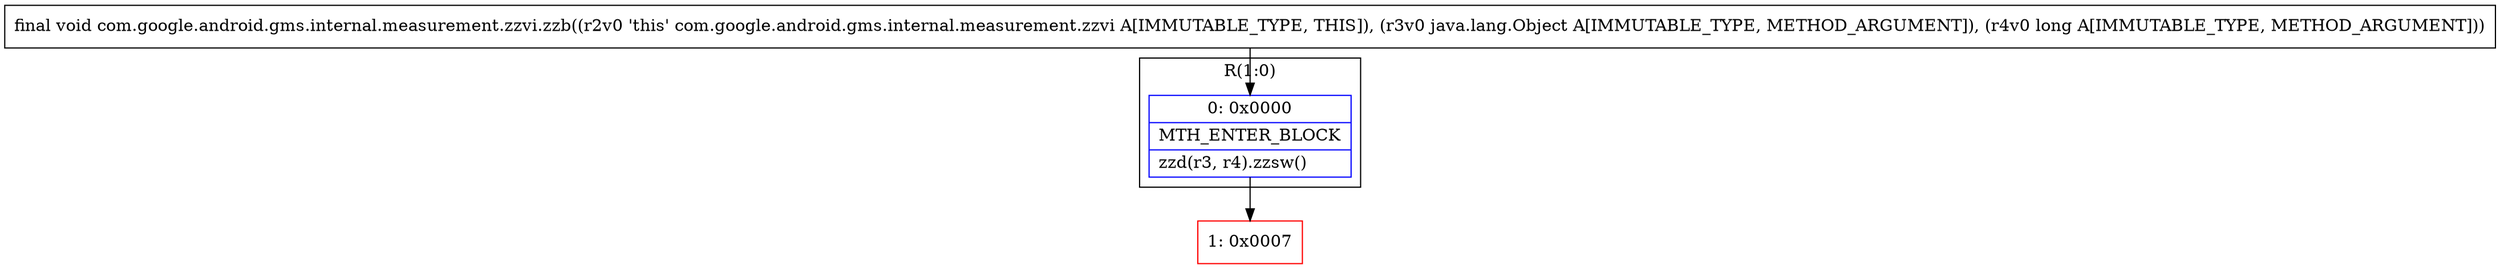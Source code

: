 digraph "CFG forcom.google.android.gms.internal.measurement.zzvi.zzb(Ljava\/lang\/Object;J)V" {
subgraph cluster_Region_511876350 {
label = "R(1:0)";
node [shape=record,color=blue];
Node_0 [shape=record,label="{0\:\ 0x0000|MTH_ENTER_BLOCK\l|zzd(r3, r4).zzsw()\l}"];
}
Node_1 [shape=record,color=red,label="{1\:\ 0x0007}"];
MethodNode[shape=record,label="{final void com.google.android.gms.internal.measurement.zzvi.zzb((r2v0 'this' com.google.android.gms.internal.measurement.zzvi A[IMMUTABLE_TYPE, THIS]), (r3v0 java.lang.Object A[IMMUTABLE_TYPE, METHOD_ARGUMENT]), (r4v0 long A[IMMUTABLE_TYPE, METHOD_ARGUMENT])) }"];
MethodNode -> Node_0;
Node_0 -> Node_1;
}

